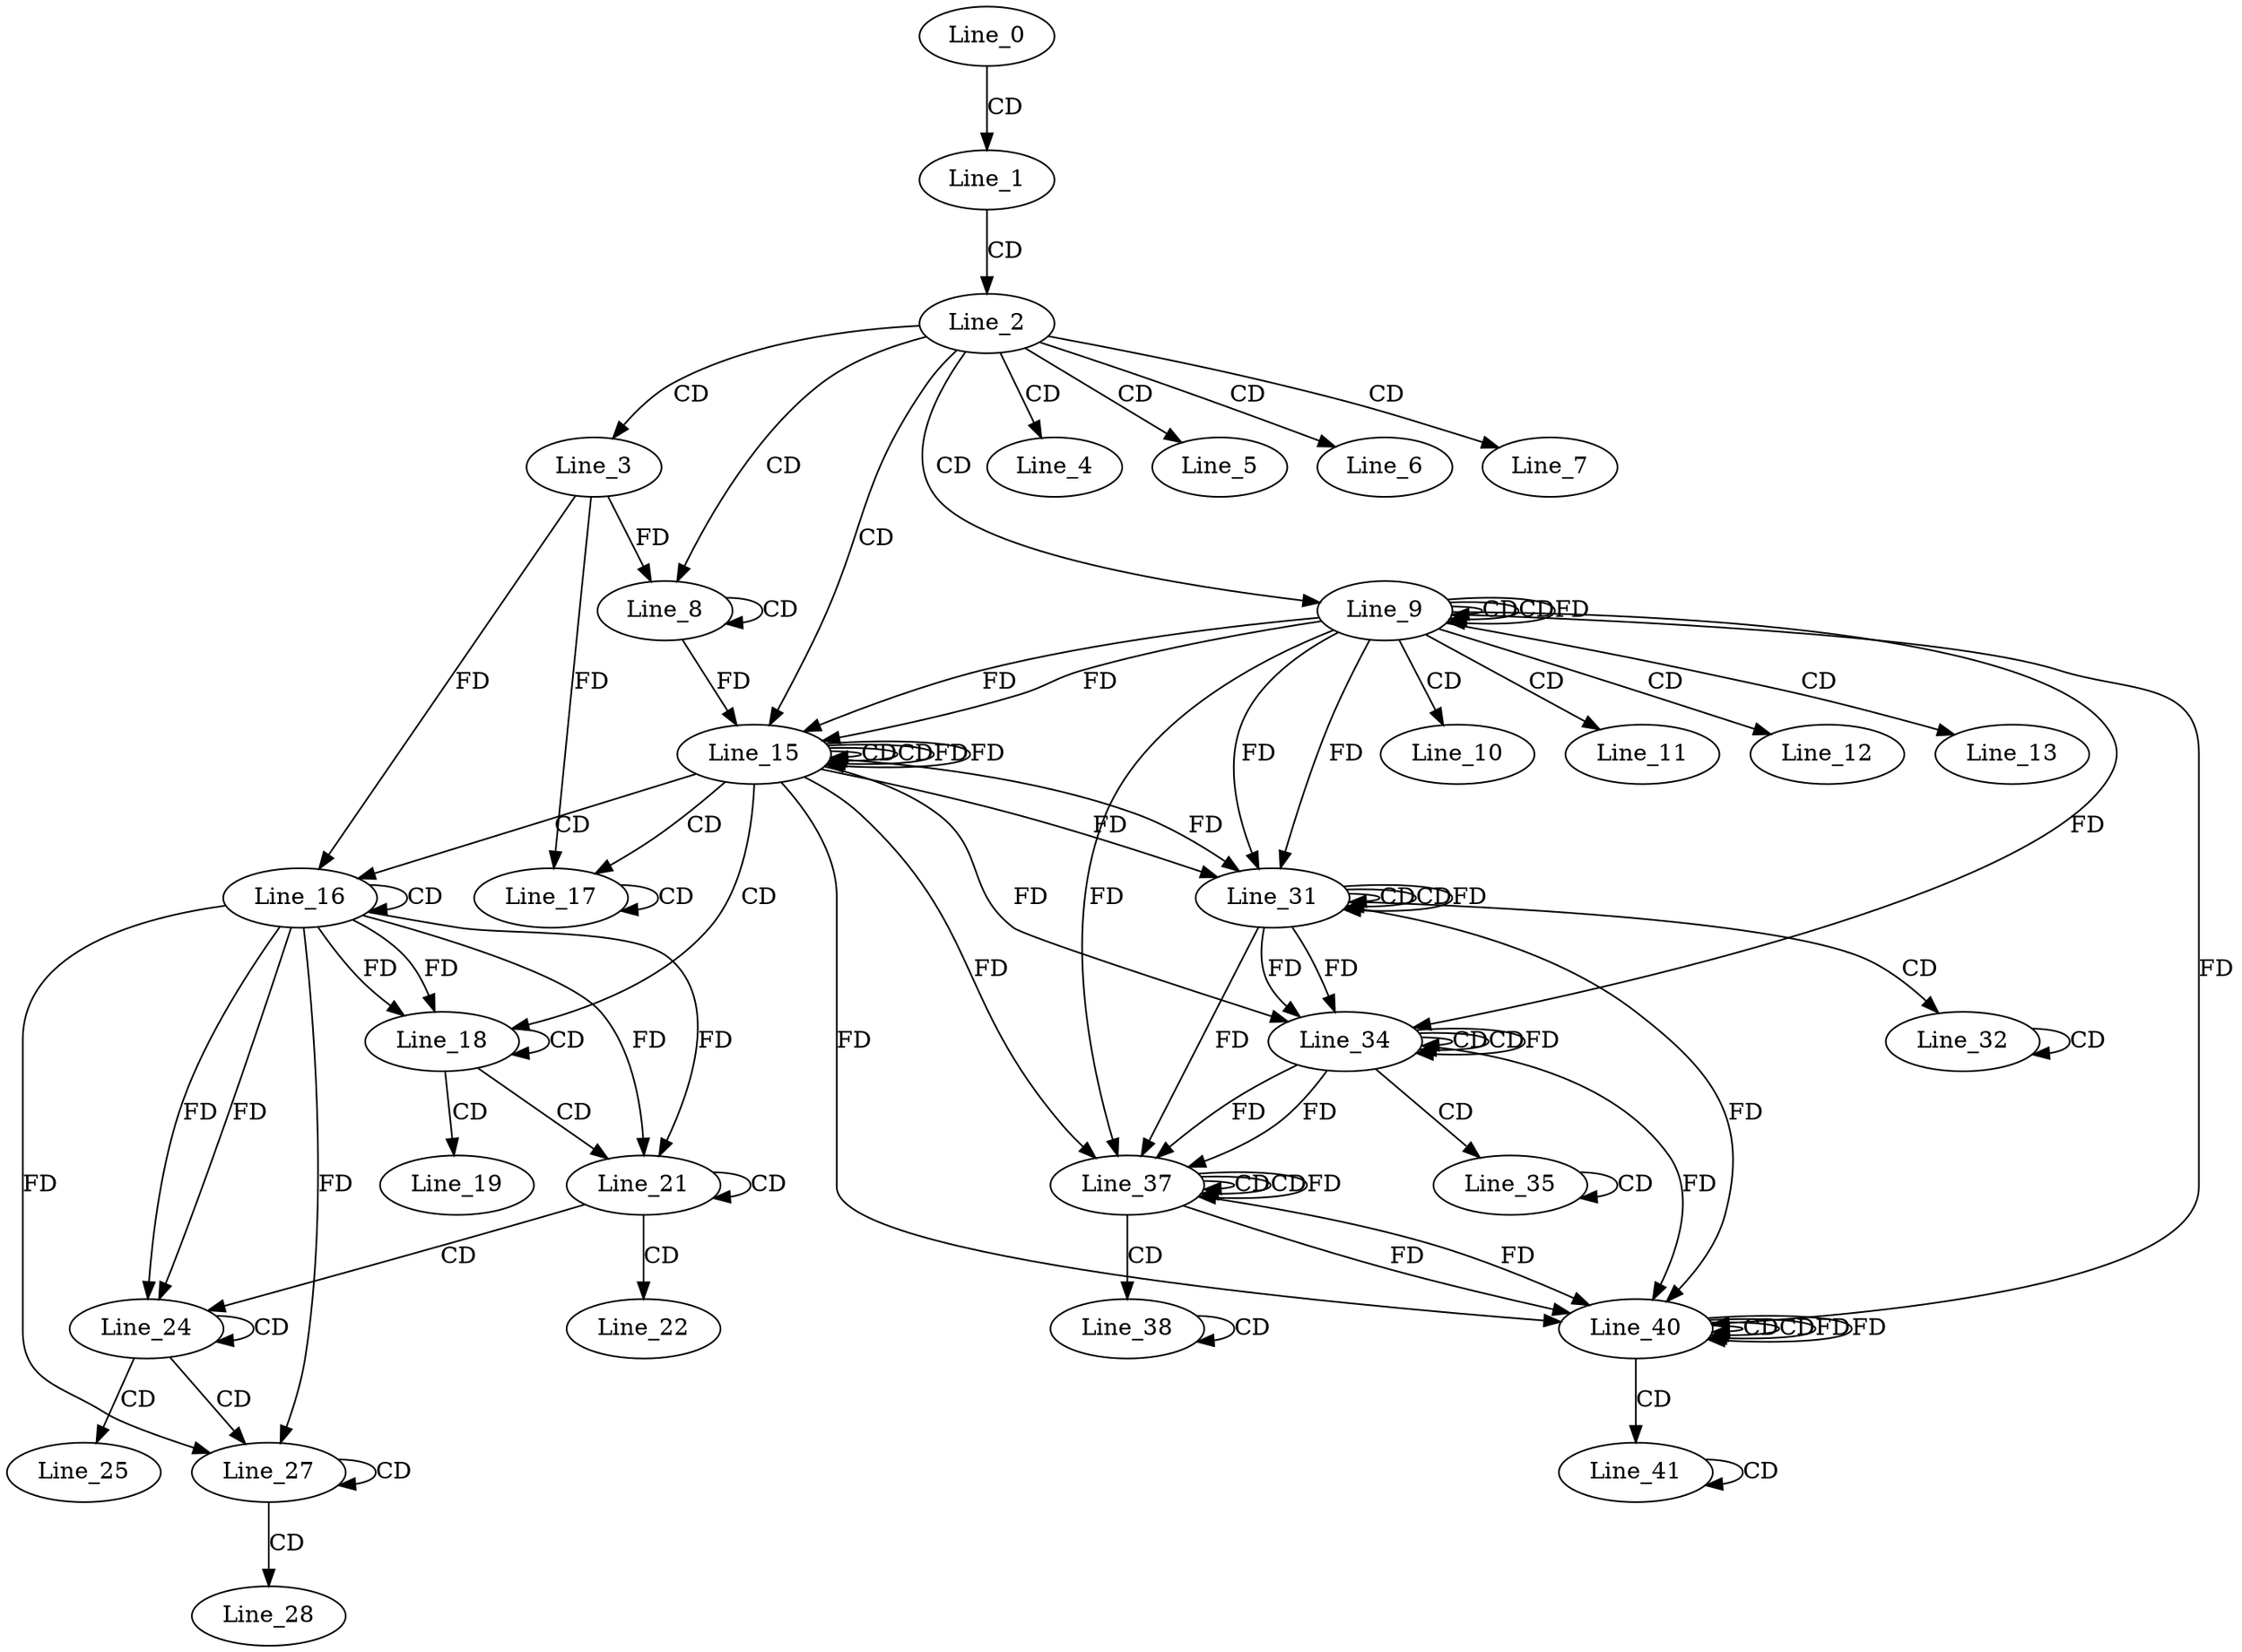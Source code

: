 digraph G {
  Line_0;
  Line_1;
  Line_2;
  Line_3;
  Line_4;
  Line_5;
  Line_6;
  Line_7;
  Line_8;
  Line_8;
  Line_9;
  Line_9;
  Line_9;
  Line_10;
  Line_11;
  Line_12;
  Line_13;
  Line_15;
  Line_15;
  Line_15;
  Line_16;
  Line_16;
  Line_17;
  Line_17;
  Line_18;
  Line_18;
  Line_19;
  Line_21;
  Line_21;
  Line_22;
  Line_24;
  Line_24;
  Line_25;
  Line_27;
  Line_27;
  Line_28;
  Line_31;
  Line_31;
  Line_31;
  Line_32;
  Line_32;
  Line_34;
  Line_34;
  Line_34;
  Line_35;
  Line_35;
  Line_37;
  Line_37;
  Line_37;
  Line_38;
  Line_38;
  Line_40;
  Line_40;
  Line_40;
  Line_41;
  Line_41;
  Line_0 -> Line_1 [ label="CD" ];
  Line_1 -> Line_2 [ label="CD" ];
  Line_2 -> Line_3 [ label="CD" ];
  Line_2 -> Line_4 [ label="CD" ];
  Line_2 -> Line_5 [ label="CD" ];
  Line_2 -> Line_6 [ label="CD" ];
  Line_2 -> Line_7 [ label="CD" ];
  Line_2 -> Line_8 [ label="CD" ];
  Line_8 -> Line_8 [ label="CD" ];
  Line_3 -> Line_8 [ label="FD" ];
  Line_2 -> Line_9 [ label="CD" ];
  Line_9 -> Line_9 [ label="CD" ];
  Line_9 -> Line_9 [ label="CD" ];
  Line_9 -> Line_9 [ label="FD" ];
  Line_9 -> Line_10 [ label="CD" ];
  Line_9 -> Line_11 [ label="CD" ];
  Line_9 -> Line_12 [ label="CD" ];
  Line_9 -> Line_13 [ label="CD" ];
  Line_2 -> Line_15 [ label="CD" ];
  Line_15 -> Line_15 [ label="CD" ];
  Line_9 -> Line_15 [ label="FD" ];
  Line_8 -> Line_15 [ label="FD" ];
  Line_15 -> Line_15 [ label="CD" ];
  Line_15 -> Line_15 [ label="FD" ];
  Line_9 -> Line_15 [ label="FD" ];
  Line_15 -> Line_16 [ label="CD" ];
  Line_16 -> Line_16 [ label="CD" ];
  Line_3 -> Line_16 [ label="FD" ];
  Line_15 -> Line_17 [ label="CD" ];
  Line_17 -> Line_17 [ label="CD" ];
  Line_3 -> Line_17 [ label="FD" ];
  Line_15 -> Line_18 [ label="CD" ];
  Line_16 -> Line_18 [ label="FD" ];
  Line_18 -> Line_18 [ label="CD" ];
  Line_16 -> Line_18 [ label="FD" ];
  Line_18 -> Line_19 [ label="CD" ];
  Line_18 -> Line_21 [ label="CD" ];
  Line_16 -> Line_21 [ label="FD" ];
  Line_21 -> Line_21 [ label="CD" ];
  Line_16 -> Line_21 [ label="FD" ];
  Line_21 -> Line_22 [ label="CD" ];
  Line_21 -> Line_24 [ label="CD" ];
  Line_16 -> Line_24 [ label="FD" ];
  Line_24 -> Line_24 [ label="CD" ];
  Line_16 -> Line_24 [ label="FD" ];
  Line_24 -> Line_25 [ label="CD" ];
  Line_24 -> Line_27 [ label="CD" ];
  Line_16 -> Line_27 [ label="FD" ];
  Line_27 -> Line_27 [ label="CD" ];
  Line_16 -> Line_27 [ label="FD" ];
  Line_27 -> Line_28 [ label="CD" ];
  Line_31 -> Line_31 [ label="CD" ];
  Line_15 -> Line_31 [ label="FD" ];
  Line_9 -> Line_31 [ label="FD" ];
  Line_31 -> Line_31 [ label="CD" ];
  Line_31 -> Line_31 [ label="FD" ];
  Line_15 -> Line_31 [ label="FD" ];
  Line_9 -> Line_31 [ label="FD" ];
  Line_31 -> Line_32 [ label="CD" ];
  Line_32 -> Line_32 [ label="CD" ];
  Line_34 -> Line_34 [ label="CD" ];
  Line_31 -> Line_34 [ label="FD" ];
  Line_34 -> Line_34 [ label="CD" ];
  Line_34 -> Line_34 [ label="FD" ];
  Line_31 -> Line_34 [ label="FD" ];
  Line_15 -> Line_34 [ label="FD" ];
  Line_9 -> Line_34 [ label="FD" ];
  Line_34 -> Line_35 [ label="CD" ];
  Line_35 -> Line_35 [ label="CD" ];
  Line_37 -> Line_37 [ label="CD" ];
  Line_34 -> Line_37 [ label="FD" ];
  Line_37 -> Line_37 [ label="CD" ];
  Line_37 -> Line_37 [ label="FD" ];
  Line_34 -> Line_37 [ label="FD" ];
  Line_31 -> Line_37 [ label="FD" ];
  Line_15 -> Line_37 [ label="FD" ];
  Line_9 -> Line_37 [ label="FD" ];
  Line_37 -> Line_38 [ label="CD" ];
  Line_38 -> Line_38 [ label="CD" ];
  Line_40 -> Line_40 [ label="CD" ];
  Line_37 -> Line_40 [ label="FD" ];
  Line_40 -> Line_40 [ label="CD" ];
  Line_40 -> Line_40 [ label="FD" ];
  Line_37 -> Line_40 [ label="FD" ];
  Line_34 -> Line_40 [ label="FD" ];
  Line_31 -> Line_40 [ label="FD" ];
  Line_15 -> Line_40 [ label="FD" ];
  Line_9 -> Line_40 [ label="FD" ];
  Line_40 -> Line_41 [ label="CD" ];
  Line_41 -> Line_41 [ label="CD" ];
  Line_15 -> Line_15 [ label="FD" ];
  Line_40 -> Line_40 [ label="FD" ];
}
